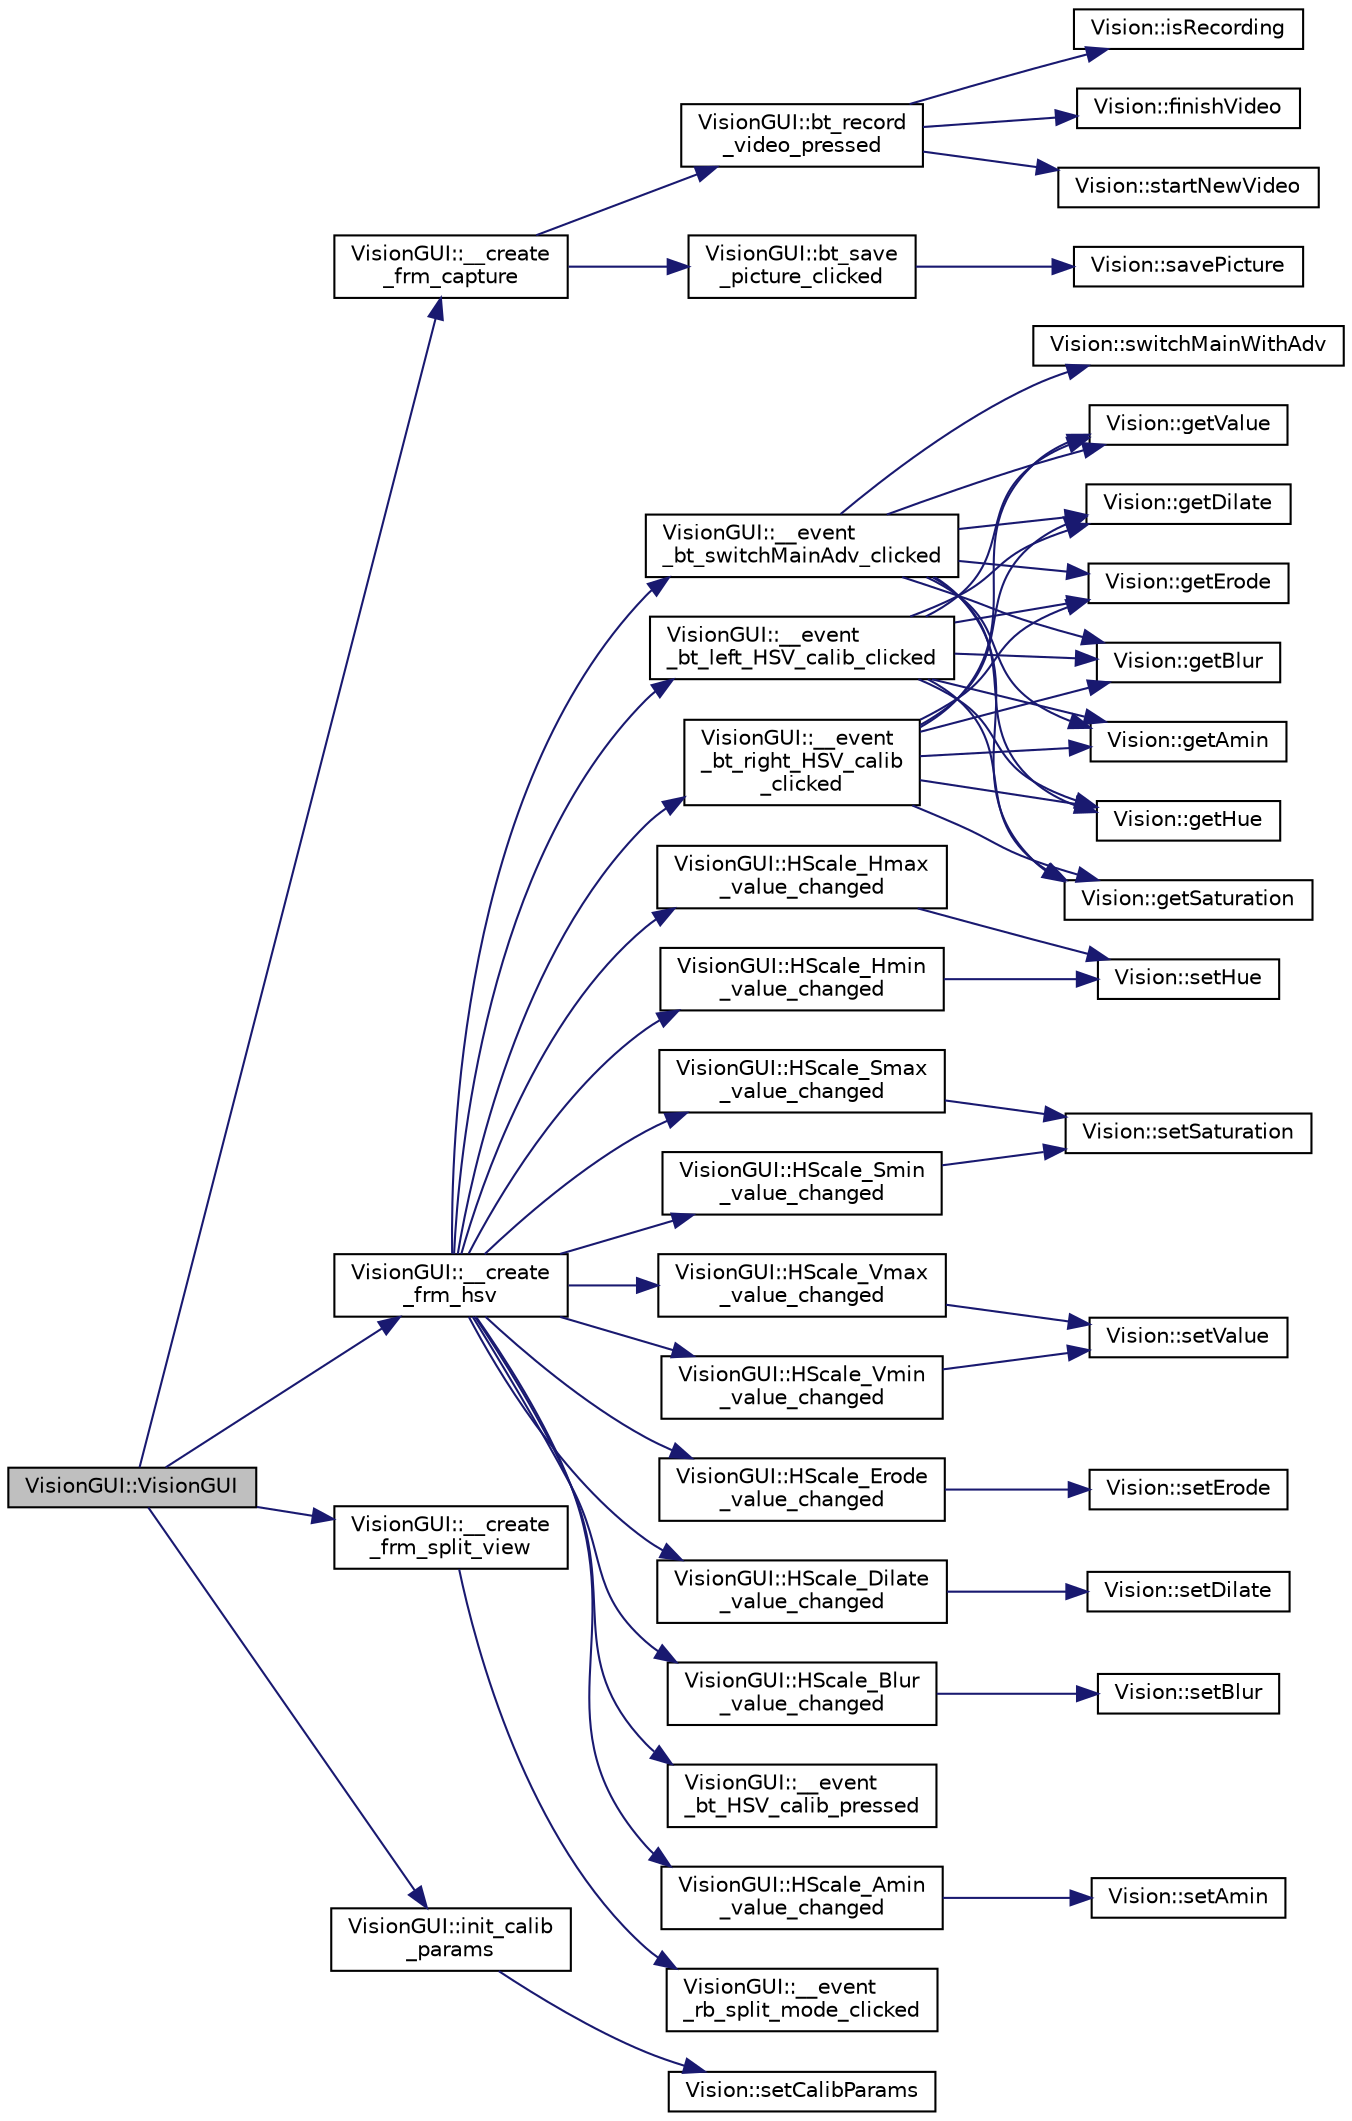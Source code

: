 digraph "VisionGUI::VisionGUI"
{
 // INTERACTIVE_SVG=YES
  edge [fontname="Helvetica",fontsize="10",labelfontname="Helvetica",labelfontsize="10"];
  node [fontname="Helvetica",fontsize="10",shape=record];
  rankdir="LR";
  Node0 [label="VisionGUI::VisionGUI",height=0.2,width=0.4,color="black", fillcolor="grey75", style="filled", fontcolor="black"];
  Node0 -> Node1 [color="midnightblue",fontsize="10",style="solid",fontname="Helvetica"];
  Node1 [label="VisionGUI::__create\l_frm_capture",height=0.2,width=0.4,color="black", fillcolor="white", style="filled",URL="$class_vision_g_u_i.html#a9b0cac7f32fc402ce5aaff0325e39b77",tooltip="Creates HSV calibration frame and its inner elements. Ataches interface signals (button pressing/clic..."];
  Node1 -> Node2 [color="midnightblue",fontsize="10",style="solid",fontname="Helvetica"];
  Node2 [label="VisionGUI::bt_record\l_video_pressed",height=0.2,width=0.4,color="black", fillcolor="white", style="filled",URL="$class_vision_g_u_i.html#a78a250ff8c2520a56dce79d824dbeb85",tooltip="Starts video recording when &#39;REC&#39; button is pressed, changing its label to &#39;Stop&#39;, and vice-versa. If &#39;Video name&#39; textfield is empty, a numeric ID value will be assigned. "];
  Node2 -> Node3 [color="midnightblue",fontsize="10",style="solid",fontname="Helvetica"];
  Node3 [label="Vision::isRecording",height=0.2,width=0.4,color="black", fillcolor="white", style="filled",URL="$class_vision.html#a7990c9cb8684e1d1c92a5b6aa99abe6f"];
  Node2 -> Node4 [color="midnightblue",fontsize="10",style="solid",fontname="Helvetica"];
  Node4 [label="Vision::finishVideo",height=0.2,width=0.4,color="black", fillcolor="white", style="filled",URL="$class_vision.html#a5c7366071fde8a1b916be0721adaa275"];
  Node2 -> Node5 [color="midnightblue",fontsize="10",style="solid",fontname="Helvetica"];
  Node5 [label="Vision::startNewVideo",height=0.2,width=0.4,color="black", fillcolor="white", style="filled",URL="$class_vision.html#ae3ec43e811508f326910f99c416332db"];
  Node1 -> Node6 [color="midnightblue",fontsize="10",style="solid",fontname="Helvetica"];
  Node6 [label="VisionGUI::bt_save\l_picture_clicked",height=0.2,width=0.4,color="black", fillcolor="white", style="filled",URL="$class_vision_g_u_i.html#a0f0a52b29ccd843b3e5a200d2618cd6a",tooltip="Saves the actual frame image in /media/pictures when &#39;save&#39; button is clicked If &#39;Picture name&#39; textf..."];
  Node6 -> Node7 [color="midnightblue",fontsize="10",style="solid",fontname="Helvetica"];
  Node7 [label="Vision::savePicture",height=0.2,width=0.4,color="black", fillcolor="white", style="filled",URL="$class_vision.html#a324ad2f355fa414ee484e8ce9b247ffc"];
  Node0 -> Node8 [color="midnightblue",fontsize="10",style="solid",fontname="Helvetica"];
  Node8 [label="VisionGUI::__create\l_frm_hsv",height=0.2,width=0.4,color="black", fillcolor="white", style="filled",URL="$class_vision_g_u_i.html#a5022537a86f97e3eb1e037044301a0f7",tooltip="Creates HSV calibration frame and its inner elements. Ataches interface signals (button pressing/clic..."];
  Node8 -> Node9 [color="midnightblue",fontsize="10",style="solid",fontname="Helvetica"];
  Node9 [label="VisionGUI::__event\l_bt_HSV_calib_pressed",height=0.2,width=0.4,color="black", fillcolor="white", style="filled",URL="$class_vision_g_u_i.html#ad476738b0d45d8decb5d5789c7cbc611",tooltip="Event triggered when HSV Calib button is pressed. "];
  Node8 -> Node10 [color="midnightblue",fontsize="10",style="solid",fontname="Helvetica"];
  Node10 [label="VisionGUI::__event\l_bt_right_HSV_calib\l_clicked",height=0.2,width=0.4,color="black", fillcolor="white", style="filled",URL="$class_vision_g_u_i.html#a5de4edcfe2bd349f940dc605a52bc70b",tooltip="Event triggered when HSV Calib right button is pressed. "];
  Node10 -> Node11 [color="midnightblue",fontsize="10",style="solid",fontname="Helvetica"];
  Node11 [label="Vision::getHue",height=0.2,width=0.4,color="black", fillcolor="white", style="filled",URL="$class_vision.html#adc6eb838fa27551430516e80a547a6bd"];
  Node10 -> Node12 [color="midnightblue",fontsize="10",style="solid",fontname="Helvetica"];
  Node12 [label="Vision::getSaturation",height=0.2,width=0.4,color="black", fillcolor="white", style="filled",URL="$class_vision.html#a023ff4cc4ee3a88125fd2a3c60d1b529"];
  Node10 -> Node13 [color="midnightblue",fontsize="10",style="solid",fontname="Helvetica"];
  Node13 [label="Vision::getValue",height=0.2,width=0.4,color="black", fillcolor="white", style="filled",URL="$class_vision.html#a04d1bcce0fd15a5d66752723f21c0dea"];
  Node10 -> Node14 [color="midnightblue",fontsize="10",style="solid",fontname="Helvetica"];
  Node14 [label="Vision::getDilate",height=0.2,width=0.4,color="black", fillcolor="white", style="filled",URL="$class_vision.html#a0d07157e3d9bb577940f03365c8f57e8"];
  Node10 -> Node15 [color="midnightblue",fontsize="10",style="solid",fontname="Helvetica"];
  Node15 [label="Vision::getErode",height=0.2,width=0.4,color="black", fillcolor="white", style="filled",URL="$class_vision.html#a6cc4617b0af832b4cb94e00cc845c317"];
  Node10 -> Node16 [color="midnightblue",fontsize="10",style="solid",fontname="Helvetica"];
  Node16 [label="Vision::getBlur",height=0.2,width=0.4,color="black", fillcolor="white", style="filled",URL="$class_vision.html#ad15cc7e3c696c7f52e30e7974337c74f"];
  Node10 -> Node17 [color="midnightblue",fontsize="10",style="solid",fontname="Helvetica"];
  Node17 [label="Vision::getAmin",height=0.2,width=0.4,color="black", fillcolor="white", style="filled",URL="$class_vision.html#a563041d47d11e0912227c3ce87dcc22e"];
  Node8 -> Node18 [color="midnightblue",fontsize="10",style="solid",fontname="Helvetica"];
  Node18 [label="VisionGUI::__event\l_bt_left_HSV_calib_clicked",height=0.2,width=0.4,color="black", fillcolor="white", style="filled",URL="$class_vision_g_u_i.html#aa6d54a685b4bddbad91778a442fd7c8e",tooltip="Event triggered when HSV Calib left button is pressed. "];
  Node18 -> Node11 [color="midnightblue",fontsize="10",style="solid",fontname="Helvetica"];
  Node18 -> Node12 [color="midnightblue",fontsize="10",style="solid",fontname="Helvetica"];
  Node18 -> Node13 [color="midnightblue",fontsize="10",style="solid",fontname="Helvetica"];
  Node18 -> Node14 [color="midnightblue",fontsize="10",style="solid",fontname="Helvetica"];
  Node18 -> Node15 [color="midnightblue",fontsize="10",style="solid",fontname="Helvetica"];
  Node18 -> Node16 [color="midnightblue",fontsize="10",style="solid",fontname="Helvetica"];
  Node18 -> Node17 [color="midnightblue",fontsize="10",style="solid",fontname="Helvetica"];
  Node8 -> Node19 [color="midnightblue",fontsize="10",style="solid",fontname="Helvetica"];
  Node19 [label="VisionGUI::__event\l_bt_switchMainAdv_clicked",height=0.2,width=0.4,color="black", fillcolor="white", style="filled",URL="$class_vision_g_u_i.html#a5e1378fbaf15105bd898f6fd9e2d3d0e",tooltip="Event triggered when &#39;Main <-> Adv&#39; button is pressed. "];
  Node19 -> Node20 [color="midnightblue",fontsize="10",style="solid",fontname="Helvetica"];
  Node20 [label="Vision::switchMainWithAdv",height=0.2,width=0.4,color="black", fillcolor="white", style="filled",URL="$class_vision.html#a11fa5150abbd3b37e78999b46b7b3a84"];
  Node19 -> Node11 [color="midnightblue",fontsize="10",style="solid",fontname="Helvetica"];
  Node19 -> Node12 [color="midnightblue",fontsize="10",style="solid",fontname="Helvetica"];
  Node19 -> Node13 [color="midnightblue",fontsize="10",style="solid",fontname="Helvetica"];
  Node19 -> Node17 [color="midnightblue",fontsize="10",style="solid",fontname="Helvetica"];
  Node19 -> Node16 [color="midnightblue",fontsize="10",style="solid",fontname="Helvetica"];
  Node19 -> Node15 [color="midnightblue",fontsize="10",style="solid",fontname="Helvetica"];
  Node19 -> Node14 [color="midnightblue",fontsize="10",style="solid",fontname="Helvetica"];
  Node8 -> Node21 [color="midnightblue",fontsize="10",style="solid",fontname="Helvetica"];
  Node21 [label="VisionGUI::HScale_Hmin\l_value_changed",height=0.2,width=0.4,color="black", fillcolor="white", style="filled",URL="$class_vision_g_u_i.html#a8c01178ecd9d517e941bd6075d69bcdd",tooltip="Call Vision&#39;s setHue method passsing Hmin value as a parameter. "];
  Node21 -> Node22 [color="midnightblue",fontsize="10",style="solid",fontname="Helvetica"];
  Node22 [label="Vision::setHue",height=0.2,width=0.4,color="black", fillcolor="white", style="filled",URL="$class_vision.html#a3c3ebea1a7c54c69f2da94b78aaf79f1"];
  Node8 -> Node23 [color="midnightblue",fontsize="10",style="solid",fontname="Helvetica"];
  Node23 [label="VisionGUI::HScale_Hmax\l_value_changed",height=0.2,width=0.4,color="black", fillcolor="white", style="filled",URL="$class_vision_g_u_i.html#ad12a91dfc3c8cd3ef213d4d518d85267",tooltip="Call Vision&#39;s setHue method passsing Hmax value as a parameter. "];
  Node23 -> Node22 [color="midnightblue",fontsize="10",style="solid",fontname="Helvetica"];
  Node8 -> Node24 [color="midnightblue",fontsize="10",style="solid",fontname="Helvetica"];
  Node24 [label="VisionGUI::HScale_Smin\l_value_changed",height=0.2,width=0.4,color="black", fillcolor="white", style="filled",URL="$class_vision_g_u_i.html#a4e521dabf97b0820f40272290b471ed2",tooltip="Call Vision&#39;s setSaturation method passsing Smin value as a parameter. "];
  Node24 -> Node25 [color="midnightblue",fontsize="10",style="solid",fontname="Helvetica"];
  Node25 [label="Vision::setSaturation",height=0.2,width=0.4,color="black", fillcolor="white", style="filled",URL="$class_vision.html#a4a07d52d53fa8626e6dd7b36fed89841"];
  Node8 -> Node26 [color="midnightblue",fontsize="10",style="solid",fontname="Helvetica"];
  Node26 [label="VisionGUI::HScale_Smax\l_value_changed",height=0.2,width=0.4,color="black", fillcolor="white", style="filled",URL="$class_vision_g_u_i.html#a37cc33977d0cfdb559bf156ffad949ad",tooltip="Call Vision&#39;s setSaturation method passsing Smax value as a parameter. "];
  Node26 -> Node25 [color="midnightblue",fontsize="10",style="solid",fontname="Helvetica"];
  Node8 -> Node27 [color="midnightblue",fontsize="10",style="solid",fontname="Helvetica"];
  Node27 [label="VisionGUI::HScale_Vmin\l_value_changed",height=0.2,width=0.4,color="black", fillcolor="white", style="filled",URL="$class_vision_g_u_i.html#aaba5ce7bcd87c9ce9101f409695b3bd9",tooltip="Call Vision&#39;s setValue method passsing Vmin value as a parameter. "];
  Node27 -> Node28 [color="midnightblue",fontsize="10",style="solid",fontname="Helvetica"];
  Node28 [label="Vision::setValue",height=0.2,width=0.4,color="black", fillcolor="white", style="filled",URL="$class_vision.html#a43213a295e6e199c261d141118be14ad"];
  Node8 -> Node29 [color="midnightblue",fontsize="10",style="solid",fontname="Helvetica"];
  Node29 [label="VisionGUI::HScale_Vmax\l_value_changed",height=0.2,width=0.4,color="black", fillcolor="white", style="filled",URL="$class_vision_g_u_i.html#a8446a9425209abafa824d6a8cb539248",tooltip="Call Vision&#39;s setValue method passsing Vmax value as a parameter. "];
  Node29 -> Node28 [color="midnightblue",fontsize="10",style="solid",fontname="Helvetica"];
  Node8 -> Node30 [color="midnightblue",fontsize="10",style="solid",fontname="Helvetica"];
  Node30 [label="VisionGUI::HScale_Erode\l_value_changed",height=0.2,width=0.4,color="black", fillcolor="white", style="filled",URL="$class_vision_g_u_i.html#a945e5a987bdfb5b1d5d97bd18231d211",tooltip="Call Vision&#39;s Erode method passsing Erode value as a parameter. "];
  Node30 -> Node31 [color="midnightblue",fontsize="10",style="solid",fontname="Helvetica"];
  Node31 [label="Vision::setErode",height=0.2,width=0.4,color="black", fillcolor="white", style="filled",URL="$class_vision.html#a1313404c61d1518f8b8cb354377ed5f1"];
  Node8 -> Node32 [color="midnightblue",fontsize="10",style="solid",fontname="Helvetica"];
  Node32 [label="VisionGUI::HScale_Dilate\l_value_changed",height=0.2,width=0.4,color="black", fillcolor="white", style="filled",URL="$class_vision_g_u_i.html#a77d74bbe2fdcc16d5cf18094d257d219",tooltip="Call Vision&#39;s setDilate method passsing Dilate value as a parameter. "];
  Node32 -> Node33 [color="midnightblue",fontsize="10",style="solid",fontname="Helvetica"];
  Node33 [label="Vision::setDilate",height=0.2,width=0.4,color="black", fillcolor="white", style="filled",URL="$class_vision.html#a5a763aa322837556ab83f39ffb7e9391"];
  Node8 -> Node34 [color="midnightblue",fontsize="10",style="solid",fontname="Helvetica"];
  Node34 [label="VisionGUI::HScale_Blur\l_value_changed",height=0.2,width=0.4,color="black", fillcolor="white", style="filled",URL="$class_vision_g_u_i.html#a2f959701d835dd3fb53b20698754c013",tooltip="Call Vision&#39;s setBlur method passsing Blur value as a parameter. "];
  Node34 -> Node35 [color="midnightblue",fontsize="10",style="solid",fontname="Helvetica"];
  Node35 [label="Vision::setBlur",height=0.2,width=0.4,color="black", fillcolor="white", style="filled",URL="$class_vision.html#aa40b48aebdf61dfda490fbc2620d2ac3"];
  Node8 -> Node36 [color="midnightblue",fontsize="10",style="solid",fontname="Helvetica"];
  Node36 [label="VisionGUI::HScale_Amin\l_value_changed",height=0.2,width=0.4,color="black", fillcolor="white", style="filled",URL="$class_vision_g_u_i.html#a5ac13b6caa3cef4ddc8137c432b645ba",tooltip="Call Vision&#39;s setAmin method passsing Amin value as a parameter. "];
  Node36 -> Node37 [color="midnightblue",fontsize="10",style="solid",fontname="Helvetica"];
  Node37 [label="Vision::setAmin",height=0.2,width=0.4,color="black", fillcolor="white", style="filled",URL="$class_vision.html#a15483736197991fac542022fd9652472"];
  Node0 -> Node38 [color="midnightblue",fontsize="10",style="solid",fontname="Helvetica"];
  Node38 [label="VisionGUI::__create\l_frm_split_view",height=0.2,width=0.4,color="black", fillcolor="white", style="filled",URL="$class_vision_g_u_i.html#aab78b384bacc2a12d385b1baef011ed4",tooltip="Creates Split View frame and its inner elements. Ataches interface signals (signals pressing/clicking..."];
  Node38 -> Node39 [color="midnightblue",fontsize="10",style="solid",fontname="Helvetica"];
  Node39 [label="VisionGUI::__event\l_rb_split_mode_clicked",height=0.2,width=0.4,color="black", fillcolor="white", style="filled",URL="$class_vision_g_u_i.html#a51c0888c14eb2b773e18d739df076e03",tooltip="Turns &#39;isSplitView&#39; flag active when triggered when Split mode is selected. "];
  Node0 -> Node40 [color="midnightblue",fontsize="10",style="solid",fontname="Helvetica"];
  Node40 [label="VisionGUI::init_calib\l_params",height=0.2,width=0.4,color="black", fillcolor="white", style="filled",URL="$class_vision_g_u_i.html#a39e2afb8ee3002e43b15758604597c9c",tooltip="Sets initial calibration parameter values shown at interface. "];
  Node40 -> Node41 [color="midnightblue",fontsize="10",style="solid",fontname="Helvetica"];
  Node41 [label="Vision::setCalibParams",height=0.2,width=0.4,color="black", fillcolor="white", style="filled",URL="$class_vision.html#a5871e49c1e8bdfd214c602707e8dfffc"];
}
